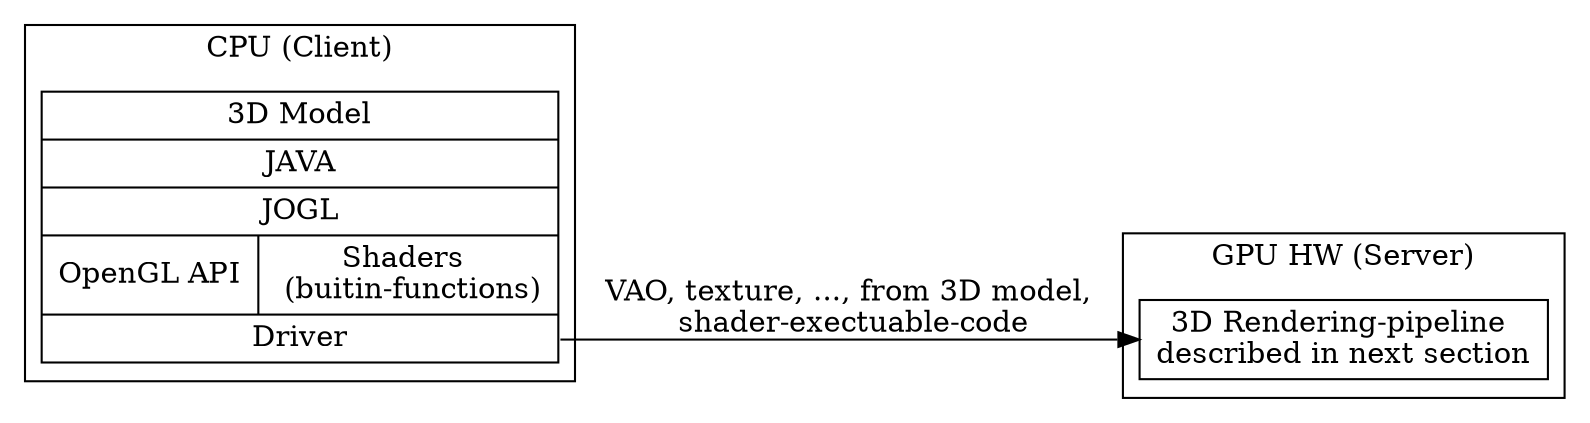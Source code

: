 digraph G {
  rankdir=LR;
  
  compound=true;
  node [shape=record];
  subgraph cluster_cpu {
    label = "CPU (Client)";
    CPU_SW [label=" 3D Model | JAVA | JOGL | { OpenGL API | Shaders \n (buitin-functions)} | <f1> Driver"];
  }
  subgraph cluster_gpu {
    label = "GPU HW (Server)"
    GPU_SW [label="<f1> 3D Rendering-pipeline \ndescribed in next section"];
  }
  CPU_SW:f1 -> GPU_SW:f1 [label=" VAO, texture, ..., from 3D model, \n shader-exectuable-code"];
    
//  label = "Graphic SW Stack";
}

